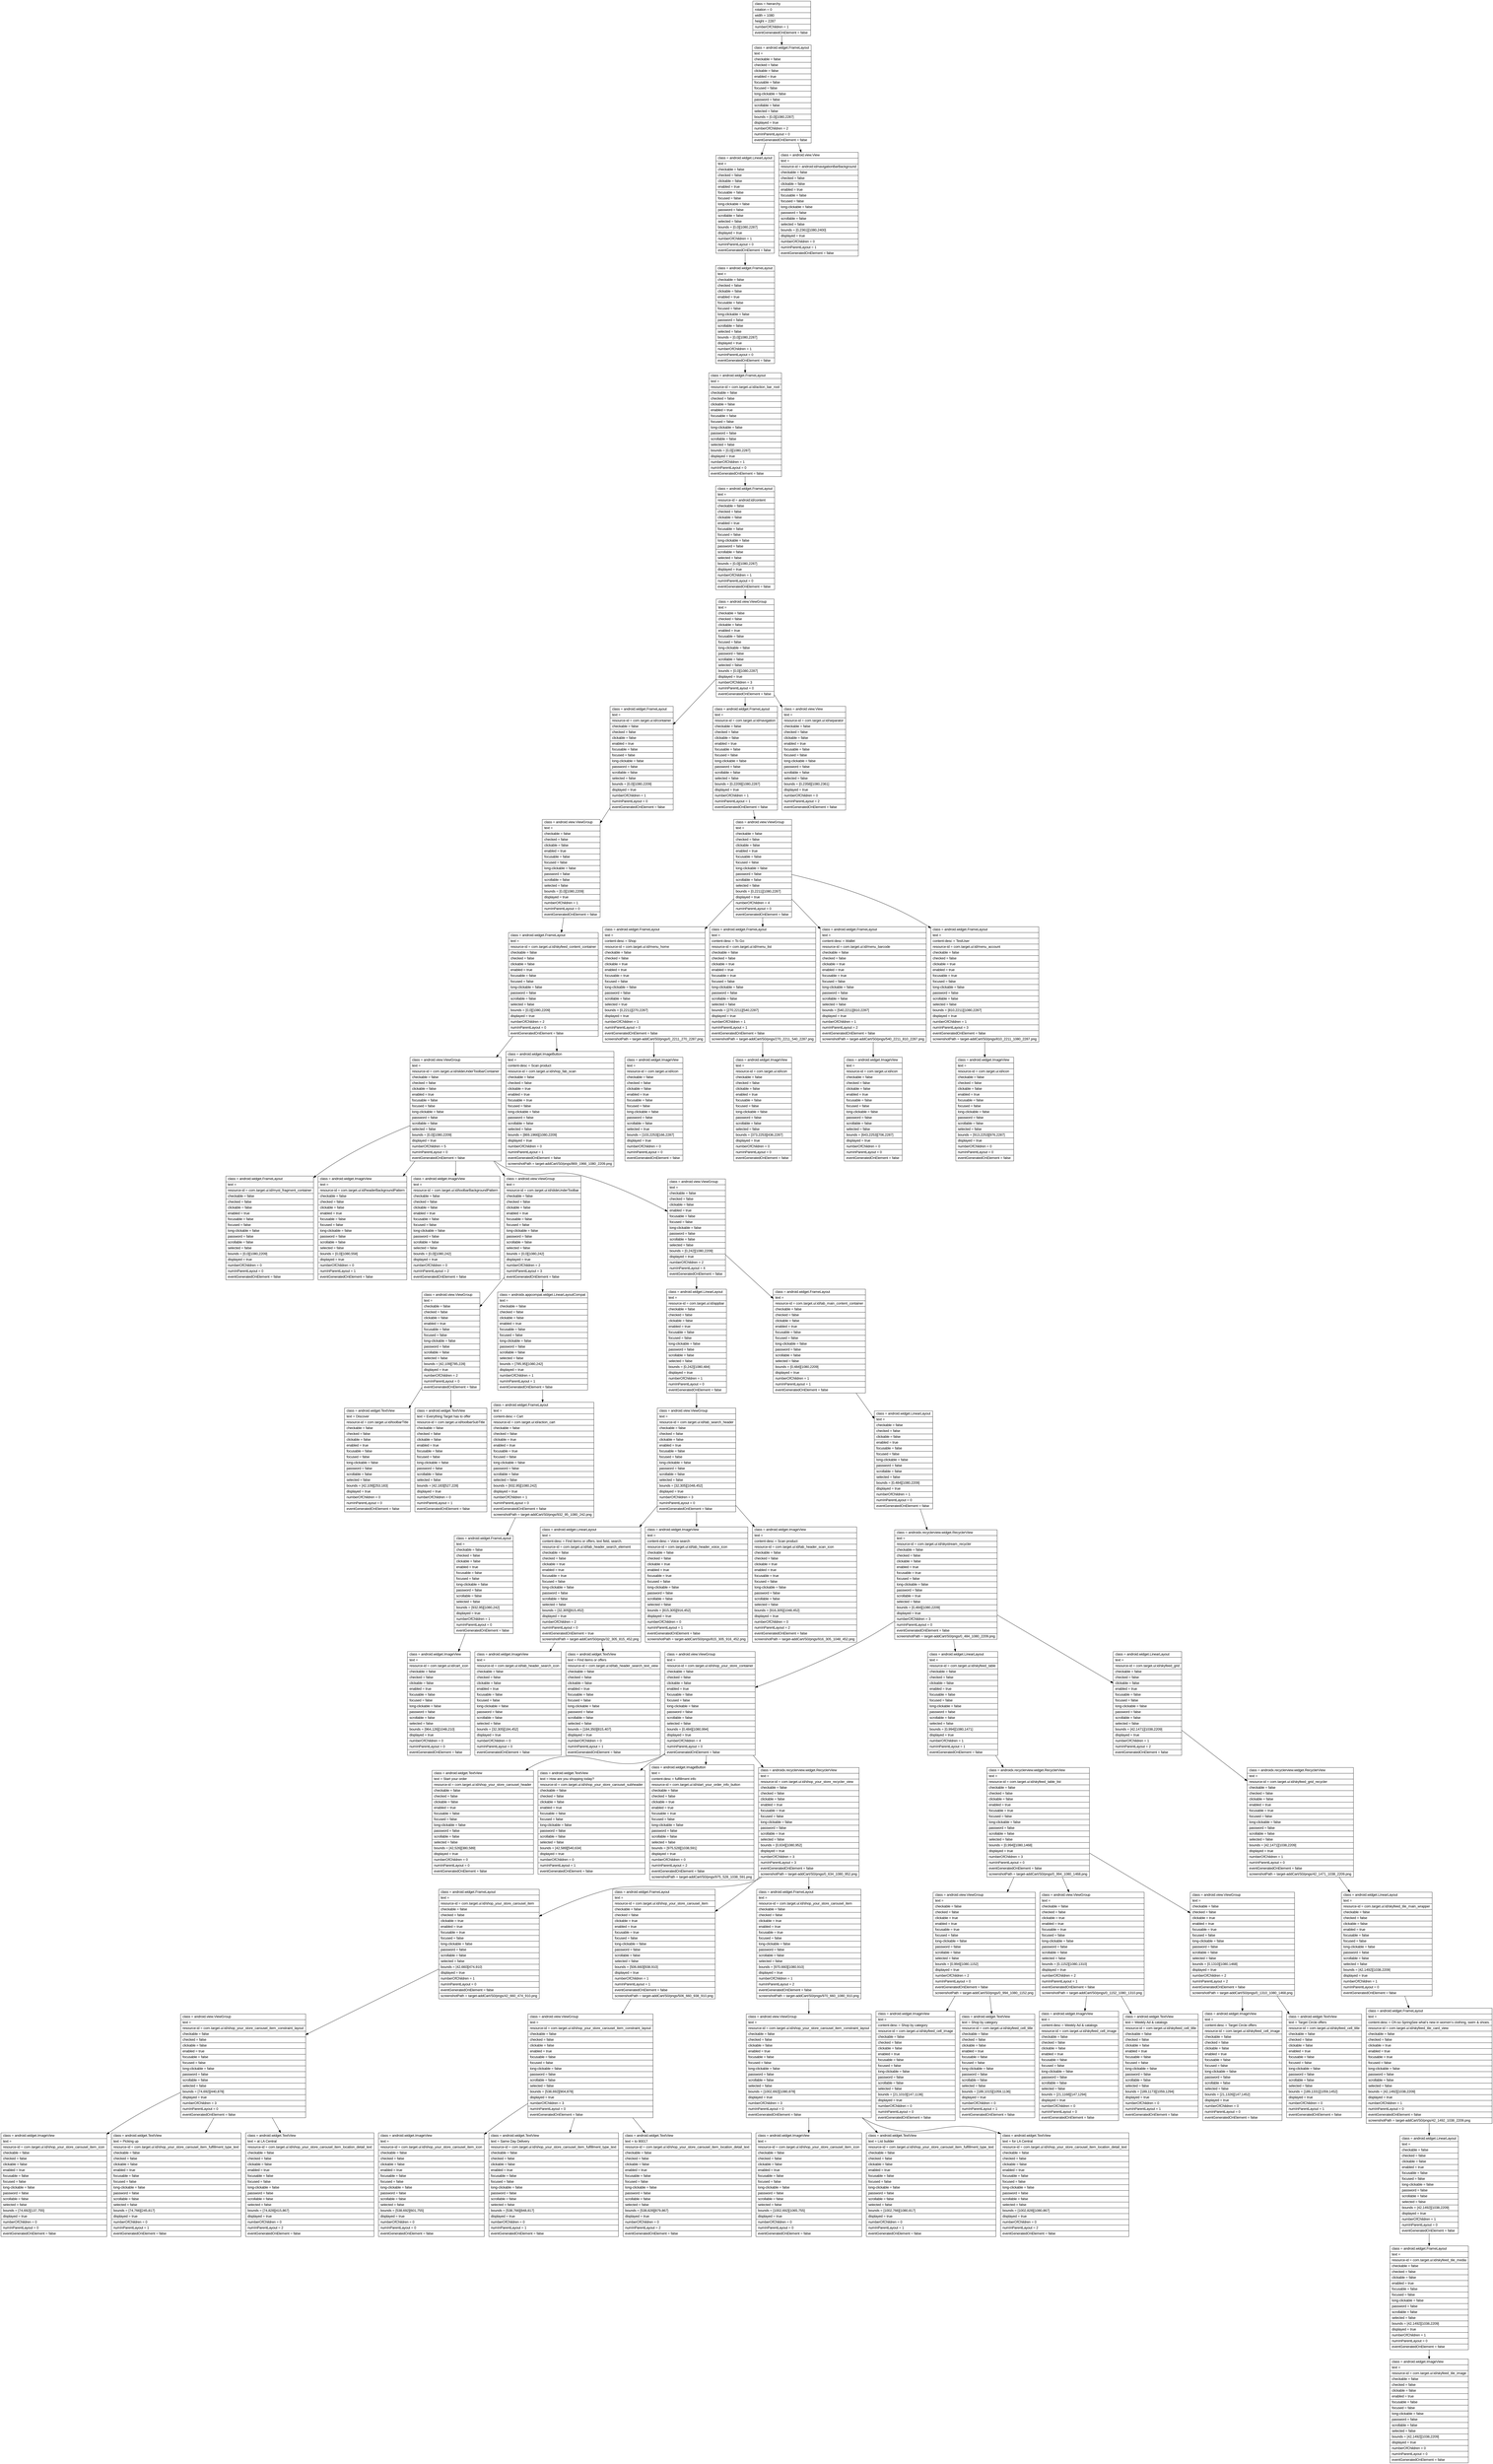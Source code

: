 digraph Layout {

	node [shape=record fontname=Arial];

	0	[label="{class = hierarchy\l|rotation = 0\l|width = 1080\l|height = 2287\l|numberOfChildren = 1\l|eventGeneratedOnElement = false \l}"]
	1	[label="{class = android.widget.FrameLayout\l|text = \l|checkable = false\l|checked = false\l|clickable = false\l|enabled = true\l|focusable = false\l|focused = false\l|long-clickable = false\l|password = false\l|scrollable = false\l|selected = false\l|bounds = [0,0][1080,2287]\l|displayed = true\l|numberOfChildren = 2\l|numInParentLayout = 0\l|eventGeneratedOnElement = false \l}"]
	2	[label="{class = android.widget.LinearLayout\l|text = \l|checkable = false\l|checked = false\l|clickable = false\l|enabled = true\l|focusable = false\l|focused = false\l|long-clickable = false\l|password = false\l|scrollable = false\l|selected = false\l|bounds = [0,0][1080,2287]\l|displayed = true\l|numberOfChildren = 1\l|numInParentLayout = 0\l|eventGeneratedOnElement = false \l}"]
	3	[label="{class = android.view.View\l|text = \l|resource-id = android:id/navigationBarBackground\l|checkable = false\l|checked = false\l|clickable = false\l|enabled = true\l|focusable = false\l|focused = false\l|long-clickable = false\l|password = false\l|scrollable = false\l|selected = false\l|bounds = [0,2361][1080,2400]\l|displayed = true\l|numberOfChildren = 0\l|numInParentLayout = 1\l|eventGeneratedOnElement = false \l}"]
	4	[label="{class = android.widget.FrameLayout\l|text = \l|checkable = false\l|checked = false\l|clickable = false\l|enabled = true\l|focusable = false\l|focused = false\l|long-clickable = false\l|password = false\l|scrollable = false\l|selected = false\l|bounds = [0,0][1080,2287]\l|displayed = true\l|numberOfChildren = 1\l|numInParentLayout = 0\l|eventGeneratedOnElement = false \l}"]
	5	[label="{class = android.widget.FrameLayout\l|text = \l|resource-id = com.target.ui:id/action_bar_root\l|checkable = false\l|checked = false\l|clickable = false\l|enabled = true\l|focusable = false\l|focused = false\l|long-clickable = false\l|password = false\l|scrollable = false\l|selected = false\l|bounds = [0,0][1080,2287]\l|displayed = true\l|numberOfChildren = 1\l|numInParentLayout = 0\l|eventGeneratedOnElement = false \l}"]
	6	[label="{class = android.widget.FrameLayout\l|text = \l|resource-id = android:id/content\l|checkable = false\l|checked = false\l|clickable = false\l|enabled = true\l|focusable = false\l|focused = false\l|long-clickable = false\l|password = false\l|scrollable = false\l|selected = false\l|bounds = [0,0][1080,2287]\l|displayed = true\l|numberOfChildren = 1\l|numInParentLayout = 0\l|eventGeneratedOnElement = false \l}"]
	7	[label="{class = android.view.ViewGroup\l|text = \l|checkable = false\l|checked = false\l|clickable = false\l|enabled = true\l|focusable = false\l|focused = false\l|long-clickable = false\l|password = false\l|scrollable = false\l|selected = false\l|bounds = [0,0][1080,2287]\l|displayed = true\l|numberOfChildren = 3\l|numInParentLayout = 0\l|eventGeneratedOnElement = false \l}"]
	8	[label="{class = android.widget.FrameLayout\l|text = \l|resource-id = com.target.ui:id/container\l|checkable = false\l|checked = false\l|clickable = false\l|enabled = true\l|focusable = false\l|focused = false\l|long-clickable = false\l|password = false\l|scrollable = false\l|selected = false\l|bounds = [0,0][1080,2209]\l|displayed = true\l|numberOfChildren = 1\l|numInParentLayout = 0\l|eventGeneratedOnElement = false \l}"]
	9	[label="{class = android.widget.FrameLayout\l|text = \l|resource-id = com.target.ui:id/navigation\l|checkable = false\l|checked = false\l|clickable = false\l|enabled = true\l|focusable = false\l|focused = false\l|long-clickable = false\l|password = false\l|scrollable = false\l|selected = false\l|bounds = [0,2209][1080,2287]\l|displayed = true\l|numberOfChildren = 1\l|numInParentLayout = 1\l|eventGeneratedOnElement = false \l}"]
	10	[label="{class = android.view.View\l|text = \l|resource-id = com.target.ui:id/separator\l|checkable = false\l|checked = false\l|clickable = false\l|enabled = true\l|focusable = false\l|focused = false\l|long-clickable = false\l|password = false\l|scrollable = false\l|selected = false\l|bounds = [0,2358][1080,2361]\l|displayed = true\l|numberOfChildren = 0\l|numInParentLayout = 2\l|eventGeneratedOnElement = false \l}"]
	11	[label="{class = android.view.ViewGroup\l|text = \l|checkable = false\l|checked = false\l|clickable = false\l|enabled = true\l|focusable = false\l|focused = false\l|long-clickable = false\l|password = false\l|scrollable = false\l|selected = false\l|bounds = [0,0][1080,2209]\l|displayed = true\l|numberOfChildren = 1\l|numInParentLayout = 0\l|eventGeneratedOnElement = false \l}"]
	12	[label="{class = android.view.ViewGroup\l|text = \l|checkable = false\l|checked = false\l|clickable = false\l|enabled = true\l|focusable = false\l|focused = false\l|long-clickable = false\l|password = false\l|scrollable = false\l|selected = false\l|bounds = [0,2211][1080,2287]\l|displayed = true\l|numberOfChildren = 4\l|numInParentLayout = 0\l|eventGeneratedOnElement = false \l}"]
	13	[label="{class = android.widget.FrameLayout\l|text = \l|resource-id = com.target.ui:id/skyfeed_content_container\l|checkable = false\l|checked = false\l|clickable = false\l|enabled = true\l|focusable = false\l|focused = false\l|long-clickable = false\l|password = false\l|scrollable = false\l|selected = false\l|bounds = [0,0][1080,2209]\l|displayed = true\l|numberOfChildren = 2\l|numInParentLayout = 0\l|eventGeneratedOnElement = false \l}"]
	14	[label="{class = android.widget.FrameLayout\l|text = \l|content-desc = Shop\l|resource-id = com.target.ui:id/menu_home\l|checkable = false\l|checked = false\l|clickable = true\l|enabled = true\l|focusable = true\l|focused = false\l|long-clickable = false\l|password = false\l|scrollable = false\l|selected = true\l|bounds = [0,2211][270,2287]\l|displayed = true\l|numberOfChildren = 1\l|numInParentLayout = 0\l|eventGeneratedOnElement = false \l|screenshotPath = target-addCart/S0/pngs/0_2211_270_2287.png\l}"]
	15	[label="{class = android.widget.FrameLayout\l|text = \l|content-desc = To Go\l|resource-id = com.target.ui:id/menu_list\l|checkable = false\l|checked = false\l|clickable = true\l|enabled = true\l|focusable = true\l|focused = false\l|long-clickable = false\l|password = false\l|scrollable = false\l|selected = false\l|bounds = [270,2211][540,2287]\l|displayed = true\l|numberOfChildren = 1\l|numInParentLayout = 1\l|eventGeneratedOnElement = false \l|screenshotPath = target-addCart/S0/pngs/270_2211_540_2287.png\l}"]
	16	[label="{class = android.widget.FrameLayout\l|text = \l|content-desc = Wallet\l|resource-id = com.target.ui:id/menu_barcode\l|checkable = false\l|checked = false\l|clickable = true\l|enabled = true\l|focusable = true\l|focused = false\l|long-clickable = false\l|password = false\l|scrollable = false\l|selected = false\l|bounds = [540,2211][810,2287]\l|displayed = true\l|numberOfChildren = 1\l|numInParentLayout = 2\l|eventGeneratedOnElement = false \l|screenshotPath = target-addCart/S0/pngs/540_2211_810_2287.png\l}"]
	17	[label="{class = android.widget.FrameLayout\l|text = \l|content-desc = TestUser\l|resource-id = com.target.ui:id/menu_account\l|checkable = false\l|checked = false\l|clickable = true\l|enabled = true\l|focusable = true\l|focused = false\l|long-clickable = false\l|password = false\l|scrollable = false\l|selected = false\l|bounds = [810,2211][1080,2287]\l|displayed = true\l|numberOfChildren = 1\l|numInParentLayout = 3\l|eventGeneratedOnElement = false \l|screenshotPath = target-addCart/S0/pngs/810_2211_1080_2287.png\l}"]
	18	[label="{class = android.view.ViewGroup\l|text = \l|resource-id = com.target.ui:id/slideUnderToolbarContainer\l|checkable = false\l|checked = false\l|clickable = false\l|enabled = true\l|focusable = false\l|focused = false\l|long-clickable = false\l|password = false\l|scrollable = false\l|selected = false\l|bounds = [0,0][1080,2209]\l|displayed = true\l|numberOfChildren = 5\l|numInParentLayout = 0\l|eventGeneratedOnElement = false \l}"]
	19	[label="{class = android.widget.ImageButton\l|text = \l|content-desc = Scan product\l|resource-id = com.target.ui:id/shop_fab_scan\l|checkable = false\l|checked = false\l|clickable = true\l|enabled = true\l|focusable = true\l|focused = false\l|long-clickable = false\l|password = false\l|scrollable = false\l|selected = false\l|bounds = [869,1966][1080,2209]\l|displayed = true\l|numberOfChildren = 0\l|numInParentLayout = 1\l|eventGeneratedOnElement = false \l|screenshotPath = target-addCart/S0/pngs/869_1966_1080_2209.png\l}"]
	20	[label="{class = android.widget.ImageView\l|text = \l|resource-id = com.target.ui:id/icon\l|checkable = false\l|checked = false\l|clickable = false\l|enabled = true\l|focusable = false\l|focused = false\l|long-clickable = false\l|password = false\l|scrollable = false\l|selected = true\l|bounds = [103,2253][166,2287]\l|displayed = true\l|numberOfChildren = 0\l|numInParentLayout = 0\l|eventGeneratedOnElement = false \l}"]
	21	[label="{class = android.widget.ImageView\l|text = \l|resource-id = com.target.ui:id/icon\l|checkable = false\l|checked = false\l|clickable = false\l|enabled = true\l|focusable = false\l|focused = false\l|long-clickable = false\l|password = false\l|scrollable = false\l|selected = false\l|bounds = [373,2253][436,2287]\l|displayed = true\l|numberOfChildren = 0\l|numInParentLayout = 0\l|eventGeneratedOnElement = false \l}"]
	22	[label="{class = android.widget.ImageView\l|text = \l|resource-id = com.target.ui:id/icon\l|checkable = false\l|checked = false\l|clickable = false\l|enabled = true\l|focusable = false\l|focused = false\l|long-clickable = false\l|password = false\l|scrollable = false\l|selected = false\l|bounds = [643,2253][706,2287]\l|displayed = true\l|numberOfChildren = 0\l|numInParentLayout = 0\l|eventGeneratedOnElement = false \l}"]
	23	[label="{class = android.widget.ImageView\l|text = \l|resource-id = com.target.ui:id/icon\l|checkable = false\l|checked = false\l|clickable = false\l|enabled = true\l|focusable = false\l|focused = false\l|long-clickable = false\l|password = false\l|scrollable = false\l|selected = false\l|bounds = [913,2253][976,2287]\l|displayed = true\l|numberOfChildren = 0\l|numInParentLayout = 0\l|eventGeneratedOnElement = false \l}"]
	24	[label="{class = android.widget.FrameLayout\l|text = \l|resource-id = com.target.ui:id/myst_fragment_container\l|checkable = false\l|checked = false\l|clickable = false\l|enabled = true\l|focusable = false\l|focused = false\l|long-clickable = false\l|password = false\l|scrollable = false\l|selected = false\l|bounds = [0,0][1080,2209]\l|displayed = true\l|numberOfChildren = 0\l|numInParentLayout = 0\l|eventGeneratedOnElement = false \l}"]
	25	[label="{class = android.widget.ImageView\l|text = \l|resource-id = com.target.ui:id/headerBackgroundPattern\l|checkable = false\l|checked = false\l|clickable = false\l|enabled = true\l|focusable = false\l|focused = false\l|long-clickable = false\l|password = false\l|scrollable = false\l|selected = false\l|bounds = [0,0][1080,558]\l|displayed = true\l|numberOfChildren = 0\l|numInParentLayout = 1\l|eventGeneratedOnElement = false \l}"]
	26	[label="{class = android.widget.ImageView\l|text = \l|resource-id = com.target.ui:id/toolbarBackgroundPattern\l|checkable = false\l|checked = false\l|clickable = false\l|enabled = true\l|focusable = false\l|focused = false\l|long-clickable = false\l|password = false\l|scrollable = false\l|selected = false\l|bounds = [0,0][1080,242]\l|displayed = true\l|numberOfChildren = 0\l|numInParentLayout = 2\l|eventGeneratedOnElement = false \l}"]
	27	[label="{class = android.view.ViewGroup\l|text = \l|resource-id = com.target.ui:id/slideUnderToolbar\l|checkable = false\l|checked = false\l|clickable = false\l|enabled = true\l|focusable = false\l|focused = false\l|long-clickable = false\l|password = false\l|scrollable = false\l|selected = false\l|bounds = [0,0][1080,242]\l|displayed = true\l|numberOfChildren = 2\l|numInParentLayout = 3\l|eventGeneratedOnElement = false \l}"]
	28	[label="{class = android.view.ViewGroup\l|text = \l|checkable = false\l|checked = false\l|clickable = false\l|enabled = true\l|focusable = false\l|focused = false\l|long-clickable = false\l|password = false\l|scrollable = false\l|selected = false\l|bounds = [0,242][1080,2209]\l|displayed = true\l|numberOfChildren = 2\l|numInParentLayout = 4\l|eventGeneratedOnElement = false \l}"]
	29	[label="{class = android.view.ViewGroup\l|text = \l|checkable = false\l|checked = false\l|clickable = false\l|enabled = true\l|focusable = false\l|focused = false\l|long-clickable = false\l|password = false\l|scrollable = false\l|selected = false\l|bounds = [42,109][785,228]\l|displayed = true\l|numberOfChildren = 2\l|numInParentLayout = 0\l|eventGeneratedOnElement = false \l}"]
	30	[label="{class = androidx.appcompat.widget.LinearLayoutCompat\l|text = \l|checkable = false\l|checked = false\l|clickable = false\l|enabled = true\l|focusable = false\l|focused = false\l|long-clickable = false\l|password = false\l|scrollable = false\l|selected = false\l|bounds = [785,95][1080,242]\l|displayed = true\l|numberOfChildren = 1\l|numInParentLayout = 1\l|eventGeneratedOnElement = false \l}"]
	31	[label="{class = android.widget.LinearLayout\l|text = \l|resource-id = com.target.ui:id/appbar\l|checkable = false\l|checked = false\l|clickable = false\l|enabled = true\l|focusable = false\l|focused = false\l|long-clickable = false\l|password = false\l|scrollable = false\l|selected = false\l|bounds = [0,242][1080,484]\l|displayed = true\l|numberOfChildren = 1\l|numInParentLayout = 0\l|eventGeneratedOnElement = false \l}"]
	32	[label="{class = android.widget.FrameLayout\l|text = \l|resource-id = com.target.ui:id/tab_main_content_container\l|checkable = false\l|checked = false\l|clickable = false\l|enabled = true\l|focusable = false\l|focused = false\l|long-clickable = false\l|password = false\l|scrollable = false\l|selected = false\l|bounds = [0,484][1080,2209]\l|displayed = true\l|numberOfChildren = 1\l|numInParentLayout = 1\l|eventGeneratedOnElement = false \l}"]
	33	[label="{class = android.widget.TextView\l|text = Discover\l|resource-id = com.target.ui:id/toolbarTitle\l|checkable = false\l|checked = false\l|clickable = false\l|enabled = true\l|focusable = false\l|focused = false\l|long-clickable = false\l|password = false\l|scrollable = false\l|selected = false\l|bounds = [42,109][253,183]\l|displayed = true\l|numberOfChildren = 0\l|numInParentLayout = 0\l|eventGeneratedOnElement = false \l}"]
	34	[label="{class = android.widget.TextView\l|text = Everything Target has to offer\l|resource-id = com.target.ui:id/toolbarSubTitle\l|checkable = false\l|checked = false\l|clickable = false\l|enabled = true\l|focusable = false\l|focused = false\l|long-clickable = false\l|password = false\l|scrollable = false\l|selected = false\l|bounds = [42,183][527,228]\l|displayed = true\l|numberOfChildren = 0\l|numInParentLayout = 1\l|eventGeneratedOnElement = false \l}"]
	35	[label="{class = android.widget.FrameLayout\l|text = \l|content-desc = Cart\l|resource-id = com.target.ui:id/action_cart\l|checkable = false\l|checked = false\l|clickable = true\l|enabled = true\l|focusable = true\l|focused = false\l|long-clickable = false\l|password = false\l|scrollable = false\l|selected = false\l|bounds = [932,95][1080,242]\l|displayed = true\l|numberOfChildren = 1\l|numInParentLayout = 0\l|eventGeneratedOnElement = false \l|screenshotPath = target-addCart/S0/pngs/932_95_1080_242.png\l}"]
	36	[label="{class = android.view.ViewGroup\l|text = \l|resource-id = com.target.ui:id/tab_search_header\l|checkable = false\l|checked = false\l|clickable = false\l|enabled = true\l|focusable = false\l|focused = false\l|long-clickable = false\l|password = false\l|scrollable = false\l|selected = false\l|bounds = [32,305][1048,452]\l|displayed = true\l|numberOfChildren = 3\l|numInParentLayout = 0\l|eventGeneratedOnElement = false \l}"]
	37	[label="{class = android.widget.LinearLayout\l|text = \l|checkable = false\l|checked = false\l|clickable = false\l|enabled = true\l|focusable = false\l|focused = false\l|long-clickable = false\l|password = false\l|scrollable = false\l|selected = false\l|bounds = [0,484][1080,2209]\l|displayed = true\l|numberOfChildren = 1\l|numInParentLayout = 0\l|eventGeneratedOnElement = false \l}"]
	38	[label="{class = android.widget.FrameLayout\l|text = \l|checkable = false\l|checked = false\l|clickable = false\l|enabled = true\l|focusable = false\l|focused = false\l|long-clickable = false\l|password = false\l|scrollable = false\l|selected = false\l|bounds = [932,95][1080,242]\l|displayed = true\l|numberOfChildren = 1\l|numInParentLayout = 0\l|eventGeneratedOnElement = false \l}"]
	39	[label="{class = android.widget.LinearLayout\l|text = \l|content-desc = Find items or offers, text field, search.\l|resource-id = com.target.ui:id/tab_header_search_element\l|checkable = false\l|checked = false\l|clickable = true\l|enabled = true\l|focusable = true\l|focused = false\l|long-clickable = false\l|password = false\l|scrollable = false\l|selected = false\l|bounds = [32,305][815,452]\l|displayed = true\l|numberOfChildren = 2\l|numInParentLayout = 0\l|eventGeneratedOnElement = true \l|screenshotPath = target-addCart/S0/pngs/32_305_815_452.png\l}"]
	40	[label="{class = android.widget.ImageView\l|text = \l|content-desc = Voice search\l|resource-id = com.target.ui:id/tab_header_voice_icon\l|checkable = false\l|checked = false\l|clickable = true\l|enabled = true\l|focusable = true\l|focused = false\l|long-clickable = false\l|password = false\l|scrollable = false\l|selected = false\l|bounds = [815,305][916,452]\l|displayed = true\l|numberOfChildren = 0\l|numInParentLayout = 1\l|eventGeneratedOnElement = false \l|screenshotPath = target-addCart/S0/pngs/815_305_916_452.png\l}"]
	41	[label="{class = android.widget.ImageView\l|text = \l|content-desc = Scan product\l|resource-id = com.target.ui:id/tab_header_scan_icon\l|checkable = false\l|checked = false\l|clickable = true\l|enabled = true\l|focusable = true\l|focused = false\l|long-clickable = false\l|password = false\l|scrollable = false\l|selected = false\l|bounds = [916,305][1048,452]\l|displayed = true\l|numberOfChildren = 0\l|numInParentLayout = 2\l|eventGeneratedOnElement = false \l|screenshotPath = target-addCart/S0/pngs/916_305_1048_452.png\l}"]
	42	[label="{class = androidx.recyclerview.widget.RecyclerView\l|text = \l|resource-id = com.target.ui:id/skystream_recycler\l|checkable = false\l|checked = false\l|clickable = false\l|enabled = true\l|focusable = true\l|focused = false\l|long-clickable = false\l|password = false\l|scrollable = true\l|selected = false\l|bounds = [0,484][1080,2209]\l|displayed = true\l|numberOfChildren = 3\l|numInParentLayout = 0\l|eventGeneratedOnElement = false \l|screenshotPath = target-addCart/S0/pngs/0_484_1080_2209.png\l}"]
	43	[label="{class = android.widget.ImageView\l|text = \l|resource-id = com.target.ui:id/cart_icon\l|checkable = false\l|checked = false\l|clickable = false\l|enabled = true\l|focusable = false\l|focused = false\l|long-clickable = false\l|password = false\l|scrollable = false\l|selected = false\l|bounds = [964,126][1048,210]\l|displayed = true\l|numberOfChildren = 0\l|numInParentLayout = 0\l|eventGeneratedOnElement = false \l}"]
	44	[label="{class = android.widget.ImageView\l|text = \l|resource-id = com.target.ui:id/tab_header_search_icon\l|checkable = false\l|checked = false\l|clickable = false\l|enabled = true\l|focusable = false\l|focused = false\l|long-clickable = false\l|password = false\l|scrollable = false\l|selected = false\l|bounds = [32,305][184,452]\l|displayed = true\l|numberOfChildren = 0\l|numInParentLayout = 0\l|eventGeneratedOnElement = false \l}"]
	45	[label="{class = android.widget.TextView\l|text = Find items or offers\l|resource-id = com.target.ui:id/tab_header_search_text_view\l|checkable = false\l|checked = false\l|clickable = false\l|enabled = true\l|focusable = false\l|focused = false\l|long-clickable = false\l|password = false\l|scrollable = false\l|selected = false\l|bounds = [184,350][815,407]\l|displayed = true\l|numberOfChildren = 0\l|numInParentLayout = 1\l|eventGeneratedOnElement = false \l}"]
	46	[label="{class = android.view.ViewGroup\l|text = \l|resource-id = com.target.ui:id/shop_your_store_container\l|checkable = false\l|checked = false\l|clickable = false\l|enabled = true\l|focusable = false\l|focused = false\l|long-clickable = false\l|password = false\l|scrollable = false\l|selected = false\l|bounds = [0,484][1080,994]\l|displayed = true\l|numberOfChildren = 4\l|numInParentLayout = 0\l|eventGeneratedOnElement = false \l}"]
	47	[label="{class = android.widget.LinearLayout\l|text = \l|resource-id = com.target.ui:id/skyfeed_table\l|checkable = false\l|checked = false\l|clickable = false\l|enabled = true\l|focusable = false\l|focused = false\l|long-clickable = false\l|password = false\l|scrollable = false\l|selected = false\l|bounds = [0,994][1080,1471]\l|displayed = true\l|numberOfChildren = 1\l|numInParentLayout = 1\l|eventGeneratedOnElement = false \l}"]
	48	[label="{class = android.widget.LinearLayout\l|text = \l|resource-id = com.target.ui:id/skyfeed_grid\l|checkable = false\l|checked = false\l|clickable = false\l|enabled = true\l|focusable = false\l|focused = false\l|long-clickable = false\l|password = false\l|scrollable = false\l|selected = false\l|bounds = [42,1471][1038,2209]\l|displayed = true\l|numberOfChildren = 1\l|numInParentLayout = 2\l|eventGeneratedOnElement = false \l}"]
	49	[label="{class = android.widget.TextView\l|text = Start your order\l|resource-id = com.target.ui:id/shop_your_store_carousel_header\l|checkable = false\l|checked = false\l|clickable = false\l|enabled = true\l|focusable = false\l|focused = false\l|long-clickable = false\l|password = false\l|scrollable = false\l|selected = false\l|bounds = [42,526][380,589]\l|displayed = true\l|numberOfChildren = 0\l|numInParentLayout = 0\l|eventGeneratedOnElement = false \l}"]
	50	[label="{class = android.widget.TextView\l|text = How are you shopping today?\l|resource-id = com.target.ui:id/shop_your_store_carousel_subheader\l|checkable = false\l|checked = false\l|clickable = false\l|enabled = true\l|focusable = false\l|focused = false\l|long-clickable = false\l|password = false\l|scrollable = false\l|selected = false\l|bounds = [42,589][540,634]\l|displayed = true\l|numberOfChildren = 0\l|numInParentLayout = 1\l|eventGeneratedOnElement = false \l}"]
	51	[label="{class = android.widget.ImageButton\l|text = \l|content-desc = fulfillment info\l|resource-id = com.target.ui:id/start_your_order_info_button\l|checkable = false\l|checked = false\l|clickable = true\l|enabled = true\l|focusable = true\l|focused = false\l|long-clickable = false\l|password = false\l|scrollable = false\l|selected = false\l|bounds = [975,528][1038,591]\l|displayed = true\l|numberOfChildren = 0\l|numInParentLayout = 2\l|eventGeneratedOnElement = false \l|screenshotPath = target-addCart/S0/pngs/975_528_1038_591.png\l}"]
	52	[label="{class = androidx.recyclerview.widget.RecyclerView\l|text = \l|resource-id = com.target.ui:id/shop_your_store_recycler_view\l|checkable = false\l|checked = false\l|clickable = false\l|enabled = true\l|focusable = true\l|focused = false\l|long-clickable = false\l|password = false\l|scrollable = true\l|selected = false\l|bounds = [0,634][1080,952]\l|displayed = true\l|numberOfChildren = 3\l|numInParentLayout = 3\l|eventGeneratedOnElement = false \l|screenshotPath = target-addCart/S0/pngs/0_634_1080_952.png\l}"]
	53	[label="{class = androidx.recyclerview.widget.RecyclerView\l|text = \l|resource-id = com.target.ui:id/skyfeed_table_list\l|checkable = false\l|checked = false\l|clickable = false\l|enabled = true\l|focusable = true\l|focused = false\l|long-clickable = false\l|password = false\l|scrollable = false\l|selected = false\l|bounds = [0,994][1080,1468]\l|displayed = true\l|numberOfChildren = 3\l|numInParentLayout = 0\l|eventGeneratedOnElement = false \l|screenshotPath = target-addCart/S0/pngs/0_994_1080_1468.png\l}"]
	54	[label="{class = androidx.recyclerview.widget.RecyclerView\l|text = \l|resource-id = com.target.ui:id/skyfeed_grid_recycler\l|checkable = false\l|checked = false\l|clickable = false\l|enabled = true\l|focusable = true\l|focused = false\l|long-clickable = false\l|password = false\l|scrollable = false\l|selected = false\l|bounds = [42,1471][1038,2209]\l|displayed = true\l|numberOfChildren = 1\l|numInParentLayout = 0\l|eventGeneratedOnElement = false \l|screenshotPath = target-addCart/S0/pngs/42_1471_1038_2209.png\l}"]
	55	[label="{class = android.widget.FrameLayout\l|text = \l|resource-id = com.target.ui:id/shop_your_store_carousel_item\l|checkable = false\l|checked = false\l|clickable = true\l|enabled = true\l|focusable = true\l|focused = false\l|long-clickable = false\l|password = false\l|scrollable = false\l|selected = false\l|bounds = [42,660][474,910]\l|displayed = true\l|numberOfChildren = 1\l|numInParentLayout = 0\l|eventGeneratedOnElement = false \l|screenshotPath = target-addCart/S0/pngs/42_660_474_910.png\l}"]
	56	[label="{class = android.widget.FrameLayout\l|text = \l|resource-id = com.target.ui:id/shop_your_store_carousel_item\l|checkable = false\l|checked = false\l|clickable = true\l|enabled = true\l|focusable = true\l|focused = false\l|long-clickable = false\l|password = false\l|scrollable = false\l|selected = false\l|bounds = [506,660][938,910]\l|displayed = true\l|numberOfChildren = 1\l|numInParentLayout = 1\l|eventGeneratedOnElement = false \l|screenshotPath = target-addCart/S0/pngs/506_660_938_910.png\l}"]
	57	[label="{class = android.widget.FrameLayout\l|text = \l|resource-id = com.target.ui:id/shop_your_store_carousel_item\l|checkable = false\l|checked = false\l|clickable = true\l|enabled = true\l|focusable = true\l|focused = false\l|long-clickable = false\l|password = false\l|scrollable = false\l|selected = false\l|bounds = [970,660][1080,910]\l|displayed = true\l|numberOfChildren = 1\l|numInParentLayout = 2\l|eventGeneratedOnElement = false \l|screenshotPath = target-addCart/S0/pngs/970_660_1080_910.png\l}"]
	58	[label="{class = android.view.ViewGroup\l|text = \l|checkable = false\l|checked = false\l|clickable = true\l|enabled = true\l|focusable = true\l|focused = false\l|long-clickable = false\l|password = false\l|scrollable = false\l|selected = false\l|bounds = [0,994][1080,1152]\l|displayed = true\l|numberOfChildren = 2\l|numInParentLayout = 0\l|eventGeneratedOnElement = false \l|screenshotPath = target-addCart/S0/pngs/0_994_1080_1152.png\l}"]
	59	[label="{class = android.view.ViewGroup\l|text = \l|checkable = false\l|checked = false\l|clickable = true\l|enabled = true\l|focusable = true\l|focused = false\l|long-clickable = false\l|password = false\l|scrollable = false\l|selected = false\l|bounds = [0,1152][1080,1310]\l|displayed = true\l|numberOfChildren = 2\l|numInParentLayout = 1\l|eventGeneratedOnElement = false \l|screenshotPath = target-addCart/S0/pngs/0_1152_1080_1310.png\l}"]
	60	[label="{class = android.view.ViewGroup\l|text = \l|checkable = false\l|checked = false\l|clickable = true\l|enabled = true\l|focusable = true\l|focused = false\l|long-clickable = false\l|password = false\l|scrollable = false\l|selected = false\l|bounds = [0,1310][1080,1468]\l|displayed = true\l|numberOfChildren = 2\l|numInParentLayout = 2\l|eventGeneratedOnElement = false \l|screenshotPath = target-addCart/S0/pngs/0_1310_1080_1468.png\l}"]
	61	[label="{class = android.widget.LinearLayout\l|text = \l|resource-id = com.target.ui:id/skyfeed_tile_main_wrapper\l|checkable = false\l|checked = false\l|clickable = false\l|enabled = true\l|focusable = false\l|focused = false\l|long-clickable = false\l|password = false\l|scrollable = false\l|selected = false\l|bounds = [42,1492][1038,2209]\l|displayed = true\l|numberOfChildren = 1\l|numInParentLayout = 0\l|eventGeneratedOnElement = false \l}"]
	62	[label="{class = android.view.ViewGroup\l|text = \l|resource-id = com.target.ui:id/shop_your_store_carousel_item_constraint_layout\l|checkable = false\l|checked = false\l|clickable = false\l|enabled = true\l|focusable = false\l|focused = false\l|long-clickable = false\l|password = false\l|scrollable = false\l|selected = false\l|bounds = [74,692][440,878]\l|displayed = true\l|numberOfChildren = 3\l|numInParentLayout = 0\l|eventGeneratedOnElement = false \l}"]
	63	[label="{class = android.view.ViewGroup\l|text = \l|resource-id = com.target.ui:id/shop_your_store_carousel_item_constraint_layout\l|checkable = false\l|checked = false\l|clickable = false\l|enabled = true\l|focusable = false\l|focused = false\l|long-clickable = false\l|password = false\l|scrollable = false\l|selected = false\l|bounds = [538,692][904,878]\l|displayed = true\l|numberOfChildren = 3\l|numInParentLayout = 0\l|eventGeneratedOnElement = false \l}"]
	64	[label="{class = android.view.ViewGroup\l|text = \l|resource-id = com.target.ui:id/shop_your_store_carousel_item_constraint_layout\l|checkable = false\l|checked = false\l|clickable = false\l|enabled = true\l|focusable = false\l|focused = false\l|long-clickable = false\l|password = false\l|scrollable = false\l|selected = false\l|bounds = [1002,692][1080,878]\l|displayed = true\l|numberOfChildren = 3\l|numInParentLayout = 0\l|eventGeneratedOnElement = false \l}"]
	65	[label="{class = android.widget.ImageView\l|text = \l|content-desc = Shop by category\l|resource-id = com.target.ui:id/skyfeed_cell_image\l|checkable = false\l|checked = false\l|clickable = false\l|enabled = true\l|focusable = false\l|focused = false\l|long-clickable = false\l|password = false\l|scrollable = false\l|selected = false\l|bounds = [21,1010][147,1136]\l|displayed = true\l|numberOfChildren = 0\l|numInParentLayout = 0\l|eventGeneratedOnElement = false \l}"]
	66	[label="{class = android.widget.TextView\l|text = Shop by category\l|resource-id = com.target.ui:id/skyfeed_cell_title\l|checkable = false\l|checked = false\l|clickable = false\l|enabled = true\l|focusable = false\l|focused = false\l|long-clickable = false\l|password = false\l|scrollable = false\l|selected = false\l|bounds = [189,1015][1059,1136]\l|displayed = true\l|numberOfChildren = 0\l|numInParentLayout = 1\l|eventGeneratedOnElement = false \l}"]
	67	[label="{class = android.widget.ImageView\l|text = \l|content-desc = Weekly Ad & catalogs\l|resource-id = com.target.ui:id/skyfeed_cell_image\l|checkable = false\l|checked = false\l|clickable = false\l|enabled = true\l|focusable = false\l|focused = false\l|long-clickable = false\l|password = false\l|scrollable = false\l|selected = false\l|bounds = [21,1168][147,1294]\l|displayed = true\l|numberOfChildren = 0\l|numInParentLayout = 0\l|eventGeneratedOnElement = false \l}"]
	68	[label="{class = android.widget.TextView\l|text = Weekly Ad & catalogs\l|resource-id = com.target.ui:id/skyfeed_cell_title\l|checkable = false\l|checked = false\l|clickable = false\l|enabled = true\l|focusable = false\l|focused = false\l|long-clickable = false\l|password = false\l|scrollable = false\l|selected = false\l|bounds = [189,1173][1059,1294]\l|displayed = true\l|numberOfChildren = 0\l|numInParentLayout = 1\l|eventGeneratedOnElement = false \l}"]
	69	[label="{class = android.widget.ImageView\l|text = \l|content-desc = Target Circle offers\l|resource-id = com.target.ui:id/skyfeed_cell_image\l|checkable = false\l|checked = false\l|clickable = false\l|enabled = true\l|focusable = false\l|focused = false\l|long-clickable = false\l|password = false\l|scrollable = false\l|selected = false\l|bounds = [21,1326][147,1452]\l|displayed = true\l|numberOfChildren = 0\l|numInParentLayout = 0\l|eventGeneratedOnElement = false \l}"]
	70	[label="{class = android.widget.TextView\l|text = Target Circle offers\l|resource-id = com.target.ui:id/skyfeed_cell_title\l|checkable = false\l|checked = false\l|clickable = false\l|enabled = true\l|focusable = false\l|focused = false\l|long-clickable = false\l|password = false\l|scrollable = false\l|selected = false\l|bounds = [189,1331][1059,1452]\l|displayed = true\l|numberOfChildren = 0\l|numInParentLayout = 1\l|eventGeneratedOnElement = false \l}"]
	71	[label="{class = android.widget.FrameLayout\l|text = \l|content-desc = Oh-so Spring
See what's new in women's clothing, swim & shoes.\l|resource-id = com.target.ui:id/skyfeed_tile_card_view\l|checkable = false\l|checked = false\l|clickable = true\l|enabled = true\l|focusable = true\l|focused = false\l|long-clickable = false\l|password = false\l|scrollable = false\l|selected = false\l|bounds = [42,1492][1038,2209]\l|displayed = true\l|numberOfChildren = 1\l|numInParentLayout = 0\l|eventGeneratedOnElement = false \l|screenshotPath = target-addCart/S0/pngs/42_1492_1038_2209.png\l}"]
	72	[label="{class = android.widget.ImageView\l|text = \l|resource-id = com.target.ui:id/shop_your_store_carousel_item_icon\l|checkable = false\l|checked = false\l|clickable = false\l|enabled = true\l|focusable = false\l|focused = false\l|long-clickable = false\l|password = false\l|scrollable = false\l|selected = false\l|bounds = [74,692][137,755]\l|displayed = true\l|numberOfChildren = 0\l|numInParentLayout = 0\l|eventGeneratedOnElement = false \l}"]
	73	[label="{class = android.widget.TextView\l|text = Picking up\l|resource-id = com.target.ui:id/shop_your_store_carousel_item_fulfillment_type_text\l|checkable = false\l|checked = false\l|clickable = false\l|enabled = true\l|focusable = false\l|focused = false\l|long-clickable = false\l|password = false\l|scrollable = false\l|selected = false\l|bounds = [74,766][245,817]\l|displayed = true\l|numberOfChildren = 0\l|numInParentLayout = 1\l|eventGeneratedOnElement = false \l}"]
	74	[label="{class = android.widget.TextView\l|text = at LA Central\l|resource-id = com.target.ui:id/shop_your_store_carousel_item_location_detail_text\l|checkable = false\l|checked = false\l|clickable = false\l|enabled = true\l|focusable = false\l|focused = false\l|long-clickable = false\l|password = false\l|scrollable = false\l|selected = false\l|bounds = [74,828][415,867]\l|displayed = true\l|numberOfChildren = 0\l|numInParentLayout = 2\l|eventGeneratedOnElement = false \l}"]
	75	[label="{class = android.widget.ImageView\l|text = \l|resource-id = com.target.ui:id/shop_your_store_carousel_item_icon\l|checkable = false\l|checked = false\l|clickable = false\l|enabled = true\l|focusable = false\l|focused = false\l|long-clickable = false\l|password = false\l|scrollable = false\l|selected = false\l|bounds = [538,692][601,755]\l|displayed = true\l|numberOfChildren = 0\l|numInParentLayout = 0\l|eventGeneratedOnElement = false \l}"]
	76	[label="{class = android.widget.TextView\l|text = Same Day Delivery\l|resource-id = com.target.ui:id/shop_your_store_carousel_item_fulfillment_type_text\l|checkable = false\l|checked = false\l|clickable = false\l|enabled = true\l|focusable = false\l|focused = false\l|long-clickable = false\l|password = false\l|scrollable = false\l|selected = false\l|bounds = [538,766][848,817]\l|displayed = true\l|numberOfChildren = 0\l|numInParentLayout = 1\l|eventGeneratedOnElement = false \l}"]
	77	[label="{class = android.widget.TextView\l|text = to 90017\l|resource-id = com.target.ui:id/shop_your_store_carousel_item_location_detail_text\l|checkable = false\l|checked = false\l|clickable = false\l|enabled = true\l|focusable = false\l|focused = false\l|long-clickable = false\l|password = false\l|scrollable = false\l|selected = false\l|bounds = [538,828][879,867]\l|displayed = true\l|numberOfChildren = 0\l|numInParentLayout = 2\l|eventGeneratedOnElement = false \l}"]
	78	[label="{class = android.widget.ImageView\l|text = \l|resource-id = com.target.ui:id/shop_your_store_carousel_item_icon\l|checkable = false\l|checked = false\l|clickable = false\l|enabled = true\l|focusable = false\l|focused = false\l|long-clickable = false\l|password = false\l|scrollable = false\l|selected = false\l|bounds = [1002,692][1065,755]\l|displayed = true\l|numberOfChildren = 0\l|numInParentLayout = 0\l|eventGeneratedOnElement = false \l}"]
	79	[label="{class = android.widget.TextView\l|text = List builder\l|resource-id = com.target.ui:id/shop_your_store_carousel_item_fulfillment_type_text\l|checkable = false\l|checked = false\l|clickable = false\l|enabled = true\l|focusable = false\l|focused = false\l|long-clickable = false\l|password = false\l|scrollable = false\l|selected = false\l|bounds = [1002,766][1080,817]\l|displayed = true\l|numberOfChildren = 0\l|numInParentLayout = 1\l|eventGeneratedOnElement = false \l}"]
	80	[label="{class = android.widget.TextView\l|text = for LA Central\l|resource-id = com.target.ui:id/shop_your_store_carousel_item_location_detail_text\l|checkable = false\l|checked = false\l|clickable = false\l|enabled = true\l|focusable = false\l|focused = false\l|long-clickable = false\l|password = false\l|scrollable = false\l|selected = false\l|bounds = [1002,828][1080,867]\l|displayed = true\l|numberOfChildren = 0\l|numInParentLayout = 2\l|eventGeneratedOnElement = false \l}"]
	81	[label="{class = android.widget.LinearLayout\l|text = \l|checkable = false\l|checked = false\l|clickable = false\l|enabled = true\l|focusable = false\l|focused = false\l|long-clickable = false\l|password = false\l|scrollable = false\l|selected = false\l|bounds = [42,1492][1038,2209]\l|displayed = true\l|numberOfChildren = 1\l|numInParentLayout = 0\l|eventGeneratedOnElement = false \l}"]
	82	[label="{class = android.widget.FrameLayout\l|text = \l|resource-id = com.target.ui:id/skyfeed_tile_media\l|checkable = false\l|checked = false\l|clickable = false\l|enabled = true\l|focusable = false\l|focused = false\l|long-clickable = false\l|password = false\l|scrollable = false\l|selected = false\l|bounds = [42,1492][1038,2209]\l|displayed = true\l|numberOfChildren = 1\l|numInParentLayout = 0\l|eventGeneratedOnElement = false \l}"]
	83	[label="{class = android.widget.ImageView\l|text = \l|resource-id = com.target.ui:id/skyfeed_tile_image\l|checkable = false\l|checked = false\l|clickable = false\l|enabled = true\l|focusable = false\l|focused = false\l|long-clickable = false\l|password = false\l|scrollable = false\l|selected = false\l|bounds = [42,1492][1038,2209]\l|displayed = true\l|numberOfChildren = 0\l|numInParentLayout = 0\l|eventGeneratedOnElement = false \l}"]


	0 -> 1
	1 -> 2
	1 -> 3
	2 -> 4
	4 -> 5
	5 -> 6
	6 -> 7
	7 -> 8
	7 -> 9
	7 -> 10
	8 -> 11
	9 -> 12
	11 -> 13
	12 -> 14
	12 -> 15
	12 -> 16
	12 -> 17
	13 -> 18
	13 -> 19
	14 -> 20
	15 -> 21
	16 -> 22
	17 -> 23
	18 -> 24
	18 -> 25
	18 -> 26
	18 -> 27
	18 -> 28
	27 -> 29
	27 -> 30
	28 -> 31
	28 -> 32
	29 -> 33
	29 -> 34
	30 -> 35
	31 -> 36
	32 -> 37
	35 -> 38
	36 -> 39
	36 -> 40
	36 -> 41
	37 -> 42
	38 -> 43
	39 -> 44
	39 -> 45
	42 -> 46
	42 -> 47
	42 -> 48
	46 -> 49
	46 -> 50
	46 -> 51
	46 -> 52
	47 -> 53
	48 -> 54
	52 -> 55
	52 -> 56
	52 -> 57
	53 -> 58
	53 -> 59
	53 -> 60
	54 -> 61
	55 -> 62
	56 -> 63
	57 -> 64
	58 -> 65
	58 -> 66
	59 -> 67
	59 -> 68
	60 -> 69
	60 -> 70
	61 -> 71
	62 -> 72
	62 -> 73
	62 -> 74
	63 -> 75
	63 -> 76
	63 -> 77
	64 -> 78
	64 -> 79
	64 -> 80
	71 -> 81
	81 -> 82
	82 -> 83


}